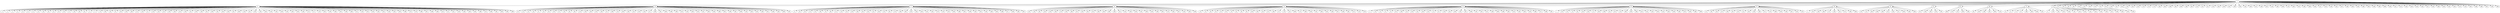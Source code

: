 digraph {
  1 -> 8;
  1 -> 16;
  1 -> 17;
  1 -> 18;
  1 -> 24;
  1 -> 25;
  1 -> 33;
  1 -> 35;
  1 -> 40;
  1 -> 42;
  1 -> 51;
  1 -> 62;
  1 -> 69;
  1 -> 72;
  1 -> 73;
  1 -> 81;
  1 -> 84;
  1 -> 90;
  1 -> 99;
  1 -> 100;
  1 -> 107;
  1 -> 108;
  1 -> 110;
  1 -> 121;
  1 -> 124;
  1 -> 129;
  1 -> 131;
  1 -> 144;
  1 -> 145;
  1 -> 154;
  1 -> 155;
  1 -> 170;
  1 -> 174;
  1 -> 175;
  1 -> 183;
  1 -> 185;
  1 -> 189;
  1 -> 193;
  1 -> 198;
  1 -> 199;
  1 -> 205;
  1 -> 214;
  1 -> 215;
  1 -> 221;
  1 -> 225;
  1 -> 228;
  1 -> 229;
  1 -> 231;
  1 -> 238;
  1 -> 239;
  1 -> 242;
  1 -> 246;
  1 -> 247;
  1 -> 249;
  1 -> 253;
  1 -> 254;
  1 -> 260;
  1 -> 268;
  1 -> 276;
  1 -> 284;
  1 -> 291;
  1 -> 295;
  1 -> 298;
  1 -> 304;
  1 -> 317;
  1 -> 319;
  1 -> 330;
  1 -> 332;
  1 -> 337;
  1 -> 339;
  1 -> 349;
  1 -> 358;
  1 -> 380;
  1 -> 392;
  1 -> 394;
  1 -> 395;
  1 -> 396;
  1 -> 403;
  1 -> 411;
  1 -> 412;
  1 -> 416;
  1 -> 419;
  1 -> 423;
  1 -> 425;
  1 -> 427;
  1 -> 432;
  1 -> 439;
  1 -> 443;
  1 -> 451;
  1 -> 454;
  1 -> 473;
  1 -> 478;
  1 -> 482;
  1 -> 488;
  1 -> 489;
  1 -> 491;
  1 -> 492;
  1 -> 499;
  8 -> 3;
  8 -> 4;
  8 -> 5;
  8 -> 11;
  8 -> 14;
  8 -> 15;
  8 -> 21;
  8 -> 22;
  8 -> 30;
  8 -> 43;
  8 -> 52;
  8 -> 54;
  8 -> 56;
  8 -> 57;
  8 -> 58;
  8 -> 60;
  8 -> 61;
  8 -> 71;
  8 -> 77;
  8 -> 78;
  8 -> 86;
  8 -> 92;
  8 -> 97;
  8 -> 102;
  8 -> 103;
  8 -> 109;
  8 -> 112;
  8 -> 116;
  8 -> 117;
  8 -> 118;
  8 -> 119;
  8 -> 123;
  8 -> 130;
  8 -> 138;
  8 -> 142;
  8 -> 150;
  8 -> 151;
  8 -> 158;
  8 -> 159;
  8 -> 161;
  8 -> 180;
  8 -> 181;
  8 -> 184;
  8 -> 204;
  8 -> 207;
  8 -> 208;
  8 -> 218;
  8 -> 222;
  8 -> 230;
  8 -> 234;
  8 -> 240;
  8 -> 243;
  8 -> 245;
  8 -> 248;
  8 -> 255;
  8 -> 263;
  8 -> 264;
  8 -> 265;
  8 -> 274;
  8 -> 277;
  8 -> 279;
  8 -> 282;
  8 -> 293;
  8 -> 300;
  8 -> 301;
  8 -> 308;
  8 -> 309;
  8 -> 311;
  8 -> 316;
  8 -> 324;
  8 -> 333;
  8 -> 335;
  8 -> 341;
  8 -> 345;
  8 -> 355;
  8 -> 362;
  8 -> 369;
  8 -> 373;
  8 -> 379;
  8 -> 386;
  8 -> 387;
  8 -> 398;
  8 -> 408;
  8 -> 413;
  8 -> 417;
  8 -> 421;
  8 -> 428;
  8 -> 436;
  8 -> 459;
  8 -> 463;
  8 -> 469;
  8 -> 475;
  8 -> 480;
  8 -> 481;
  8 -> 484;
  8 -> 493;
  8 -> 498;
  16 -> 20;
  16 -> 23;
  16 -> 32;
  16 -> 44;
  16 -> 47;
  16 -> 50;
  16 -> 64;
  16 -> 66;
  16 -> 67;
  16 -> 83;
  16 -> 95;
  16 -> 96;
  16 -> 114;
  16 -> 128;
  16 -> 136;
  16 -> 153;
  16 -> 156;
  16 -> 157;
  16 -> 168;
  16 -> 179;
  16 -> 190;
  16 -> 195;
  16 -> 210;
  16 -> 216;
  16 -> 224;
  16 -> 271;
  16 -> 280;
  16 -> 281;
  16 -> 286;
  16 -> 296;
  16 -> 299;
  16 -> 310;
  16 -> 318;
  16 -> 338;
  16 -> 353;
  16 -> 357;
  16 -> 363;
  16 -> 364;
  16 -> 366;
  16 -> 381;
  16 -> 390;
  16 -> 397;
  16 -> 399;
  16 -> 418;
  16 -> 426;
  16 -> 435;
  16 -> 438;
  16 -> 441;
  16 -> 449;
  16 -> 450;
  16 -> 466;
  16 -> 467;
  17 -> 9;
  17 -> 26;
  17 -> 38;
  17 -> 53;
  17 -> 55;
  17 -> 68;
  17 -> 79;
  17 -> 89;
  17 -> 111;
  17 -> 115;
  17 -> 122;
  17 -> 135;
  17 -> 163;
  17 -> 191;
  17 -> 201;
  17 -> 227;
  17 -> 244;
  17 -> 257;
  17 -> 267;
  17 -> 275;
  17 -> 283;
  17 -> 302;
  17 -> 323;
  17 -> 329;
  17 -> 343;
  17 -> 347;
  17 -> 352;
  17 -> 370;
  17 -> 376;
  17 -> 378;
  17 -> 385;
  17 -> 388;
  17 -> 391;
  17 -> 406;
  17 -> 420;
  17 -> 431;
  17 -> 445;
  17 -> 448;
  17 -> 462;
  17 -> 468;
  17 -> 477;
  17 -> 494;
  17 -> 495;
  17 -> 497;
  18 -> 46;
  18 -> 49;
  18 -> 98;
  18 -> 126;
  18 -> 143;
  18 -> 148;
  18 -> 176;
  18 -> 192;
  18 -> 196;
  18 -> 197;
  18 -> 232;
  18 -> 235;
  18 -> 251;
  18 -> 256;
  18 -> 258;
  18 -> 288;
  18 -> 294;
  18 -> 312;
  18 -> 322;
  18 -> 326;
  18 -> 328;
  18 -> 331;
  18 -> 348;
  18 -> 350;
  18 -> 356;
  18 -> 361;
  18 -> 375;
  18 -> 402;
  18 -> 407;
  18 -> 424;
  18 -> 430;
  18 -> 446;
  24 -> 10;
  24 -> 13;
  24 -> 28;
  24 -> 29;
  24 -> 34;
  24 -> 65;
  24 -> 76;
  24 -> 91;
  24 -> 93;
  24 -> 94;
  24 -> 104;
  24 -> 105;
  24 -> 125;
  24 -> 137;
  24 -> 160;
  24 -> 172;
  24 -> 178;
  24 -> 213;
  24 -> 269;
  24 -> 272;
  24 -> 290;
  24 -> 292;
  24 -> 351;
  24 -> 382;
  24 -> 401;
  24 -> 404;
  24 -> 457;
  24 -> 458;
  24 -> 461;
  24 -> 472;
  24 -> 474;
  24 -> 479;
  25 -> 0;
  25 -> 19;
  25 -> 31;
  25 -> 37;
  25 -> 70;
  25 -> 101;
  25 -> 106;
  25 -> 113;
  25 -> 134;
  25 -> 141;
  25 -> 146;
  25 -> 152;
  25 -> 171;
  25 -> 217;
  25 -> 219;
  25 -> 223;
  25 -> 236;
  25 -> 252;
  25 -> 287;
  25 -> 289;
  25 -> 297;
  25 -> 307;
  25 -> 327;
  25 -> 346;
  25 -> 368;
  25 -> 389;
  25 -> 405;
  25 -> 410;
  25 -> 434;
  25 -> 440;
  25 -> 453;
  25 -> 460;
  25 -> 471;
  25 -> 486;
  25 -> 487;
  33 -> 7;
  33 -> 39;
  33 -> 45;
  33 -> 75;
  33 -> 82;
  33 -> 120;
  33 -> 162;
  33 -> 177;
  33 -> 203;
  33 -> 209;
  33 -> 212;
  33 -> 237;
  33 -> 273;
  33 -> 285;
  33 -> 303;
  33 -> 306;
  33 -> 313;
  33 -> 321;
  33 -> 325;
  33 -> 334;
  33 -> 414;
  33 -> 429;
  33 -> 456;
  33 -> 465;
  33 -> 476;
  33 -> 483;
  33 -> 490;
  33 -> 496;
  35 -> 41;
  35 -> 88;
  35 -> 133;
  35 -> 147;
  35 -> 164;
  35 -> 167;
  35 -> 187;
  35 -> 211;
  35 -> 233;
  35 -> 305;
  35 -> 359;
  35 -> 371;
  35 -> 374;
  35 -> 409;
  35 -> 433;
  35 -> 444;
  35 -> 447;
  35 -> 452;
  35 -> 470;
  40 -> 2;
  40 -> 80;
  40 -> 149;
  40 -> 166;
  40 -> 173;
  40 -> 194;
  40 -> 315;
  40 -> 372;
  40 -> 383;
  40 -> 485;
  42 -> 36;
  42 -> 127;
  42 -> 200;
  42 -> 206;
  42 -> 259;
  42 -> 314;
  42 -> 342;
  42 -> 377;
  42 -> 393;
  42 -> 400;
  42 -> 464;
  51 -> 85;
  51 -> 250;
  51 -> 262;
  51 -> 320;
  51 -> 367;
  62 -> 266;
  62 -> 270;
  62 -> 278;
  62 -> 336;
  62 -> 365;
  69 -> 63;
  69 -> 139;
  69 -> 188;
  69 -> 261;
  69 -> 360;
  69 -> 415;
  72 -> 12;
  72 -> 27;
  72 -> 74;
  72 -> 87;
  72 -> 169;
  72 -> 186;
  72 -> 384;
  72 -> 437;
  73 -> 6;
  73 -> 140;
  73 -> 182;
  73 -> 220;
  73 -> 344;
  81 -> 59;
  81 -> 132;
  84 -> 202;
  84 -> 241;
  84 -> 422;
  84 -> 442;
  90 -> 226;
  100 -> 48;
  100 -> 340;
  100 -> 455;
  124 -> 165;
  144 -> 354;
}